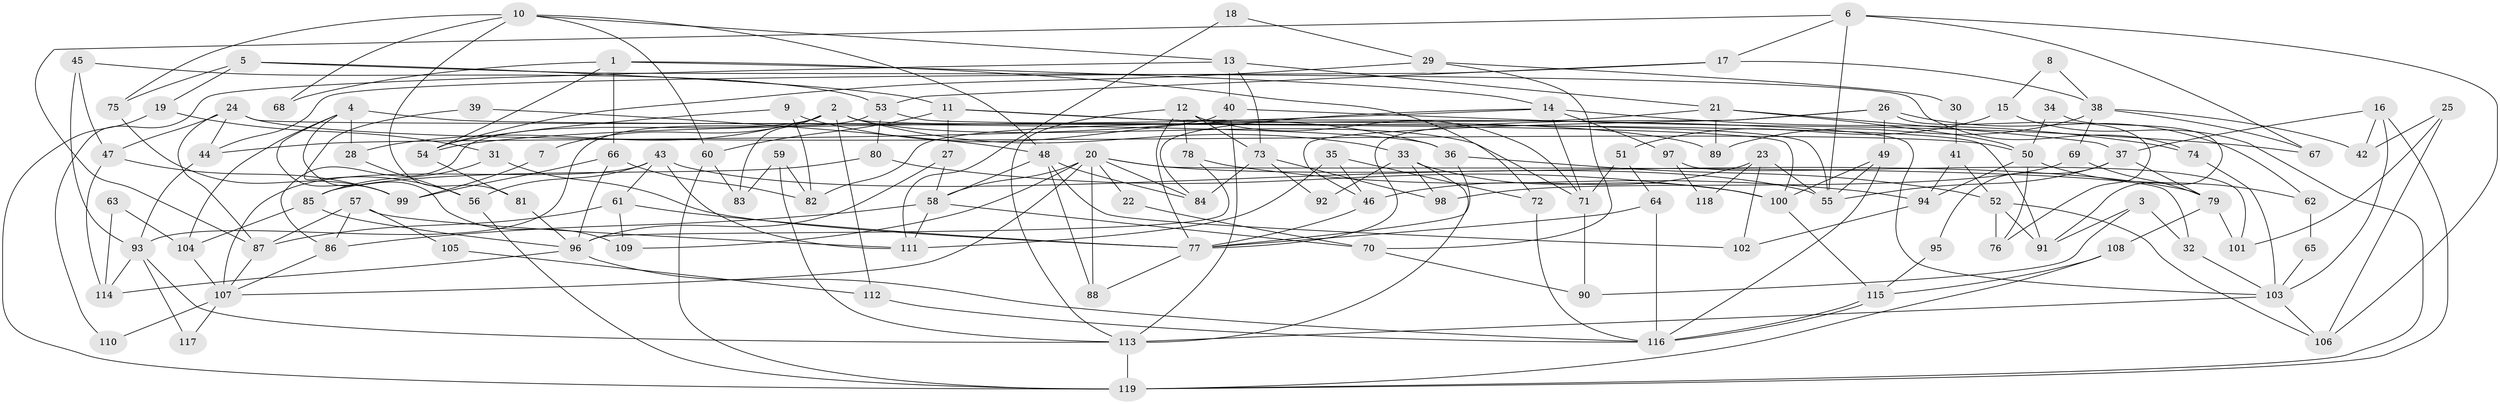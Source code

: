 // coarse degree distribution, {8: 0.11688311688311688, 10: 0.025974025974025976, 3: 0.18181818181818182, 6: 0.14285714285714285, 5: 0.15584415584415584, 9: 0.03896103896103896, 2: 0.14285714285714285, 7: 0.06493506493506493, 4: 0.12987012987012986}
// Generated by graph-tools (version 1.1) at 2025/52/02/27/25 19:52:07]
// undirected, 119 vertices, 238 edges
graph export_dot {
graph [start="1"]
  node [color=gray90,style=filled];
  1;
  2;
  3;
  4;
  5;
  6;
  7;
  8;
  9;
  10;
  11;
  12;
  13;
  14;
  15;
  16;
  17;
  18;
  19;
  20;
  21;
  22;
  23;
  24;
  25;
  26;
  27;
  28;
  29;
  30;
  31;
  32;
  33;
  34;
  35;
  36;
  37;
  38;
  39;
  40;
  41;
  42;
  43;
  44;
  45;
  46;
  47;
  48;
  49;
  50;
  51;
  52;
  53;
  54;
  55;
  56;
  57;
  58;
  59;
  60;
  61;
  62;
  63;
  64;
  65;
  66;
  67;
  68;
  69;
  70;
  71;
  72;
  73;
  74;
  75;
  76;
  77;
  78;
  79;
  80;
  81;
  82;
  83;
  84;
  85;
  86;
  87;
  88;
  89;
  90;
  91;
  92;
  93;
  94;
  95;
  96;
  97;
  98;
  99;
  100;
  101;
  102;
  103;
  104;
  105;
  106;
  107;
  108;
  109;
  110;
  111;
  112;
  113;
  114;
  115;
  116;
  117;
  118;
  119;
  1 -- 14;
  1 -- 72;
  1 -- 54;
  1 -- 66;
  1 -- 68;
  2 -- 71;
  2 -- 33;
  2 -- 7;
  2 -- 28;
  2 -- 55;
  2 -- 83;
  2 -- 86;
  2 -- 112;
  3 -- 32;
  3 -- 91;
  3 -- 90;
  4 -- 28;
  4 -- 36;
  4 -- 99;
  4 -- 104;
  4 -- 109;
  5 -- 74;
  5 -- 11;
  5 -- 19;
  5 -- 75;
  6 -- 17;
  6 -- 87;
  6 -- 55;
  6 -- 67;
  6 -- 106;
  7 -- 99;
  8 -- 15;
  8 -- 38;
  9 -- 54;
  9 -- 82;
  9 -- 36;
  10 -- 60;
  10 -- 75;
  10 -- 13;
  10 -- 48;
  10 -- 68;
  10 -- 81;
  11 -- 60;
  11 -- 27;
  11 -- 89;
  11 -- 103;
  12 -- 113;
  12 -- 73;
  12 -- 71;
  12 -- 77;
  12 -- 78;
  13 -- 21;
  13 -- 40;
  13 -- 73;
  13 -- 110;
  14 -- 84;
  14 -- 54;
  14 -- 71;
  14 -- 74;
  14 -- 97;
  15 -- 119;
  15 -- 51;
  16 -- 37;
  16 -- 103;
  16 -- 42;
  16 -- 119;
  17 -- 44;
  17 -- 38;
  17 -- 53;
  18 -- 29;
  18 -- 111;
  19 -- 31;
  19 -- 119;
  20 -- 109;
  20 -- 107;
  20 -- 22;
  20 -- 32;
  20 -- 58;
  20 -- 79;
  20 -- 84;
  20 -- 88;
  21 -- 89;
  21 -- 37;
  21 -- 50;
  21 -- 82;
  22 -- 70;
  23 -- 55;
  23 -- 46;
  23 -- 102;
  23 -- 118;
  24 -- 100;
  24 -- 87;
  24 -- 44;
  24 -- 47;
  24 -- 50;
  25 -- 106;
  25 -- 42;
  25 -- 101;
  26 -- 49;
  26 -- 76;
  26 -- 46;
  26 -- 62;
  26 -- 77;
  27 -- 96;
  27 -- 58;
  28 -- 56;
  29 -- 54;
  29 -- 70;
  29 -- 30;
  30 -- 41;
  31 -- 77;
  31 -- 85;
  32 -- 103;
  33 -- 113;
  33 -- 100;
  33 -- 92;
  33 -- 98;
  34 -- 50;
  34 -- 91;
  35 -- 46;
  35 -- 111;
  35 -- 72;
  36 -- 77;
  36 -- 52;
  37 -- 55;
  37 -- 79;
  37 -- 95;
  38 -- 67;
  38 -- 69;
  38 -- 42;
  38 -- 89;
  39 -- 56;
  39 -- 48;
  40 -- 44;
  40 -- 67;
  40 -- 113;
  41 -- 52;
  41 -- 94;
  43 -- 111;
  43 -- 55;
  43 -- 56;
  43 -- 61;
  43 -- 107;
  44 -- 93;
  45 -- 53;
  45 -- 47;
  45 -- 93;
  46 -- 77;
  47 -- 114;
  47 -- 99;
  48 -- 88;
  48 -- 58;
  48 -- 84;
  48 -- 102;
  49 -- 55;
  49 -- 116;
  49 -- 100;
  50 -- 62;
  50 -- 76;
  50 -- 94;
  51 -- 71;
  51 -- 64;
  52 -- 106;
  52 -- 76;
  52 -- 91;
  53 -- 93;
  53 -- 80;
  53 -- 91;
  54 -- 81;
  56 -- 119;
  57 -- 86;
  57 -- 87;
  57 -- 105;
  57 -- 111;
  58 -- 70;
  58 -- 86;
  58 -- 111;
  59 -- 113;
  59 -- 82;
  59 -- 83;
  60 -- 83;
  60 -- 119;
  61 -- 77;
  61 -- 87;
  61 -- 109;
  62 -- 65;
  63 -- 114;
  63 -- 104;
  64 -- 116;
  64 -- 77;
  65 -- 103;
  66 -- 99;
  66 -- 82;
  66 -- 96;
  69 -- 98;
  69 -- 79;
  70 -- 90;
  71 -- 90;
  72 -- 116;
  73 -- 84;
  73 -- 92;
  73 -- 98;
  74 -- 103;
  75 -- 99;
  77 -- 88;
  78 -- 94;
  78 -- 96;
  79 -- 108;
  79 -- 101;
  80 -- 85;
  80 -- 100;
  81 -- 96;
  85 -- 104;
  85 -- 96;
  86 -- 107;
  87 -- 107;
  93 -- 113;
  93 -- 114;
  93 -- 117;
  94 -- 102;
  95 -- 115;
  96 -- 114;
  96 -- 116;
  97 -- 101;
  97 -- 118;
  100 -- 115;
  103 -- 113;
  103 -- 106;
  104 -- 107;
  105 -- 112;
  107 -- 110;
  107 -- 117;
  108 -- 115;
  108 -- 119;
  112 -- 116;
  113 -- 119;
  115 -- 116;
  115 -- 116;
}
